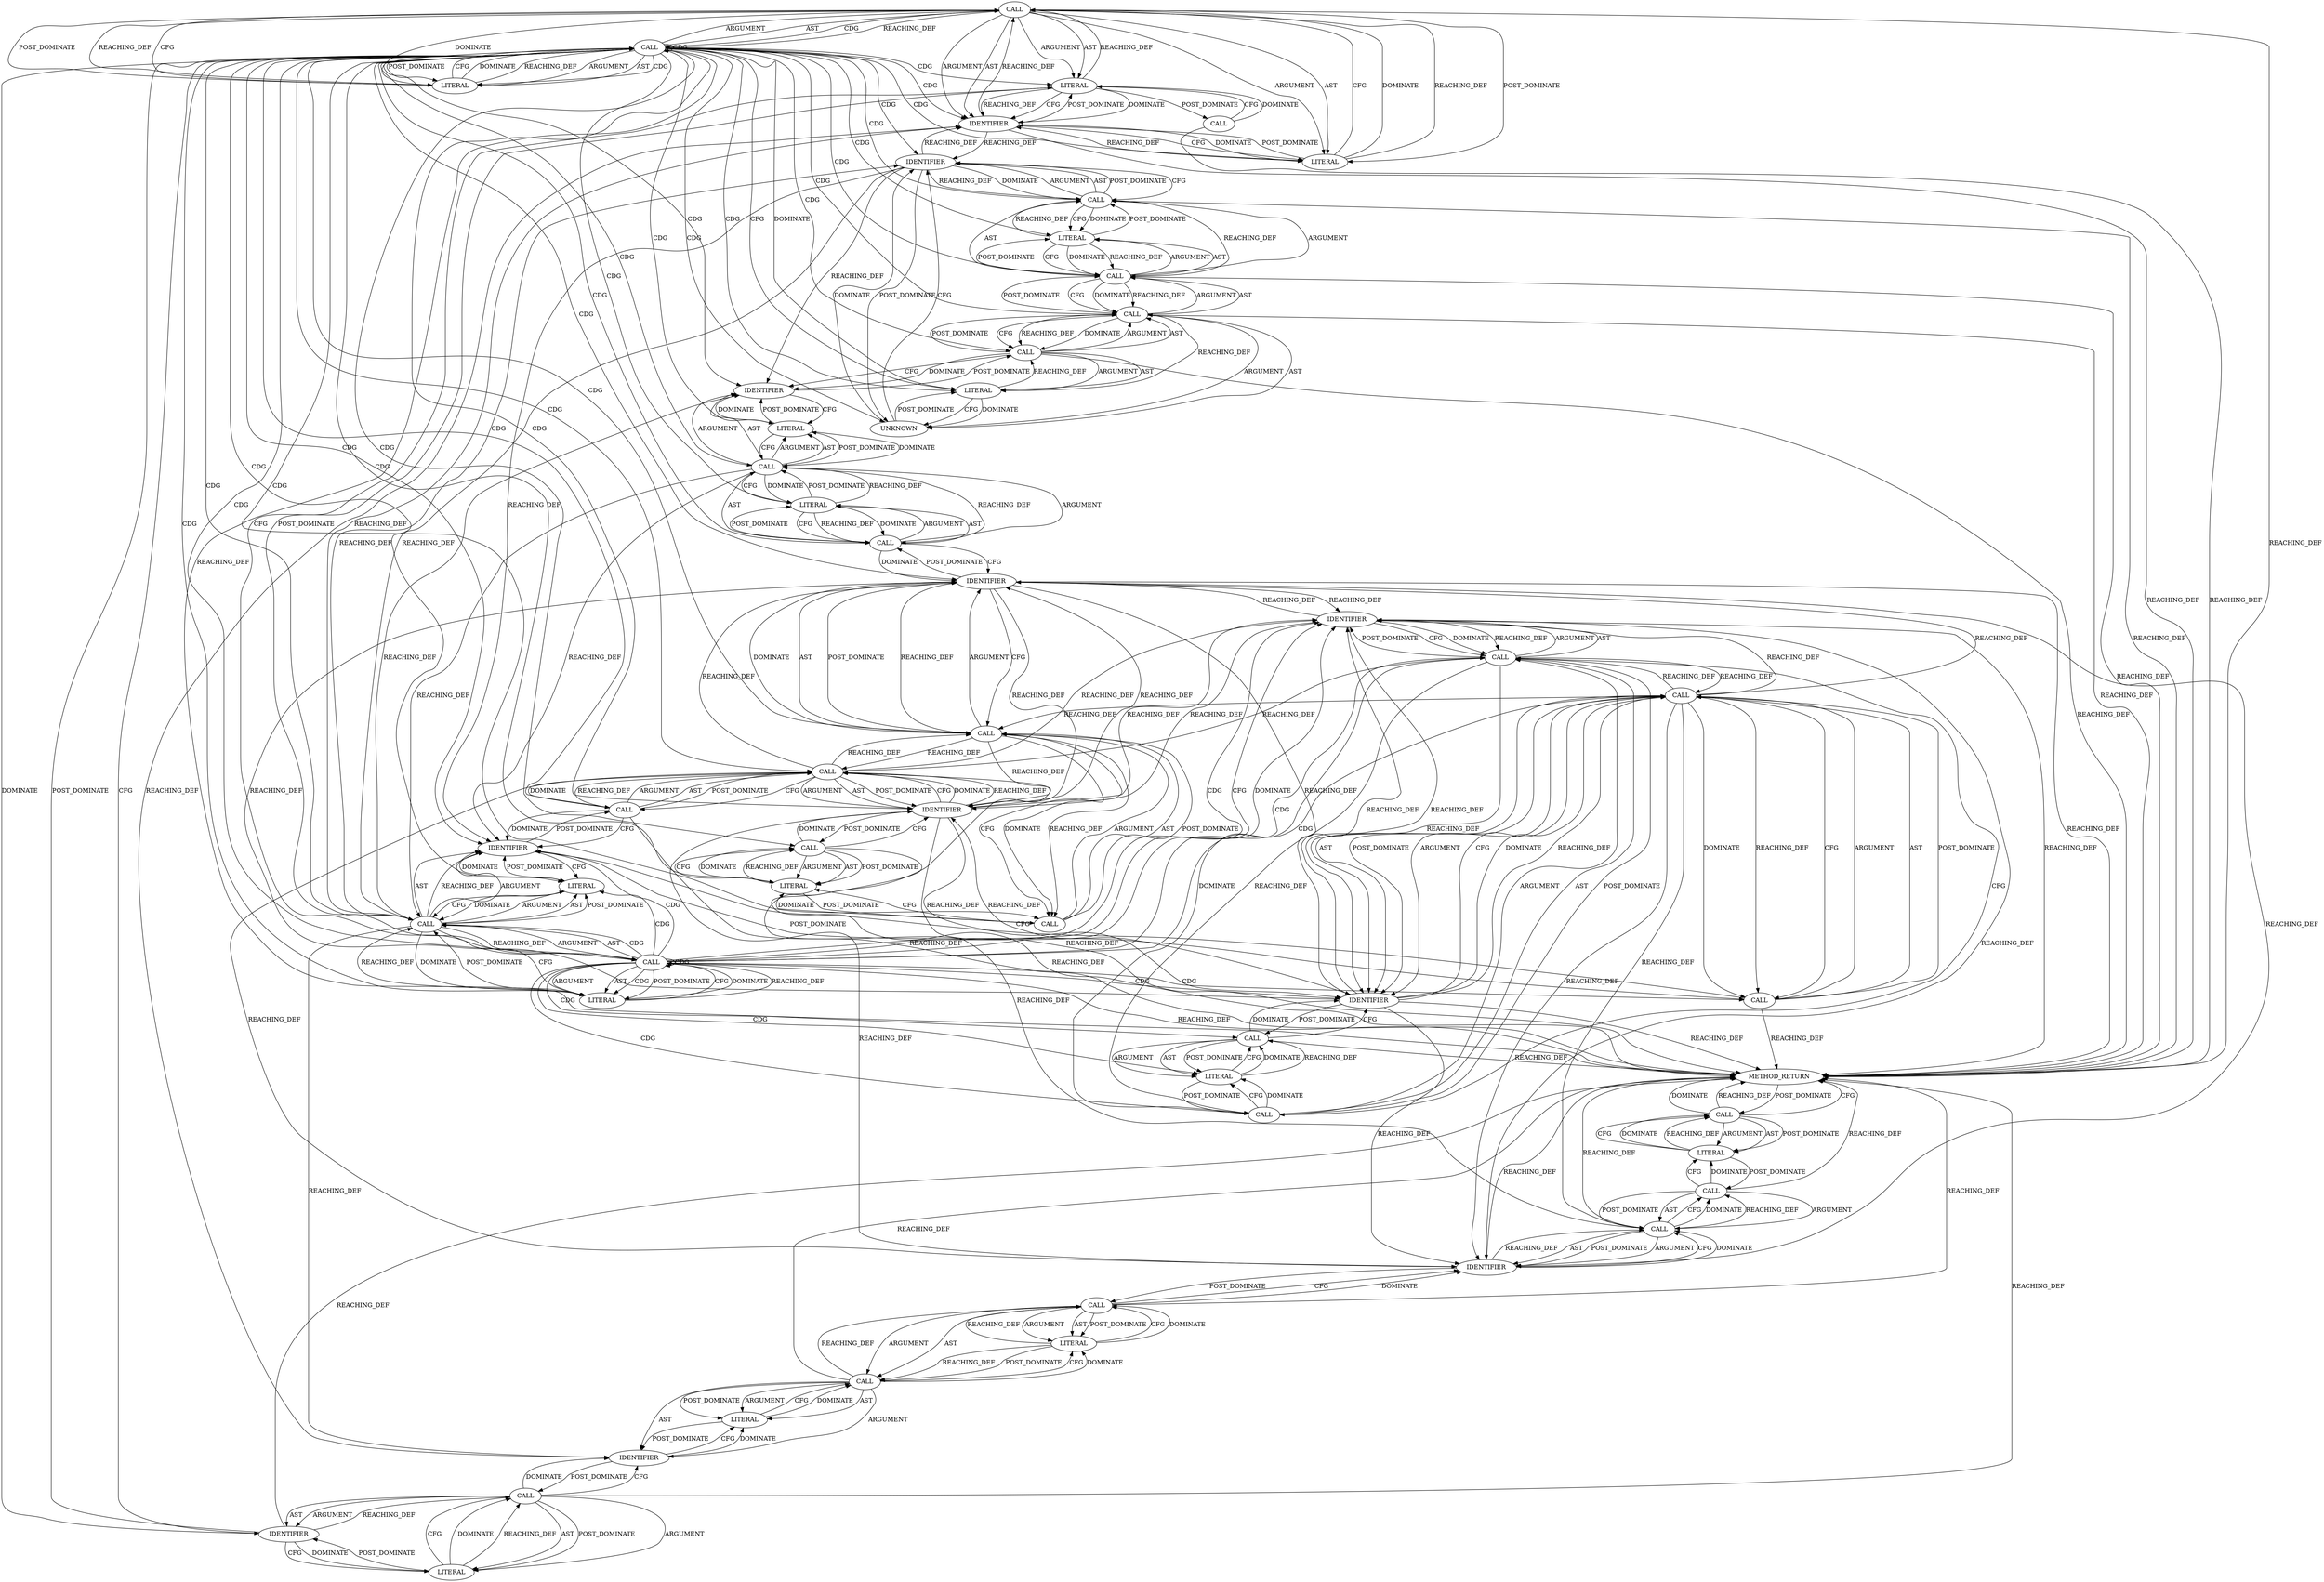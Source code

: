 digraph {
  30064771119[label=CALL ARGUMENT_INDEX="1" CODE="strncmp(" COLUMN_NUMBER="12" DISPATCH_TYPE="STATIC_DISPATCH" LINE_NUMBER="72" METHOD_FULL_NAME="strncmp" NAME="strncmp" ORDER="1" SIGNATURE="" TYPE_FULL_NAME="ANY"]
  68719476771[label=IDENTIFIER ARGUMENT_INDEX="1" CODE="work_mutex" COLUMN_NUMBER="35" LINE_NUMBER="81" NAME="work_mutex" ORDER="1" TYPE_FULL_NAME="pthread_mutex_t"]
  68719476775[label=IDENTIFIER ARGUMENT_INDEX="1" CODE="work_mutex" COLUMN_NUMBER="27" LINE_NUMBER="89" NAME="work_mutex" ORDER="1" TYPE_FULL_NAME="pthread_mutex_t"]
  30064771123[label=CALL ARGUMENT_INDEX="1" CODE="strlen(work_area)" COLUMN_NUMBER="51" DISPATCH_TYPE="STATIC_DISPATCH" LINE_NUMBER="74" METHOD_FULL_NAME="strlen" NAME="strlen" ORDER="1" SIGNATURE="" TYPE_FULL_NAME="ANY"]
  30064771116[label=CALL ARGUMENT_INDEX="-1" CODE="pthread_mutex_lock(&work_mutex)" COLUMN_NUMBER="5" DISPATCH_TYPE="STATIC_DISPATCH" LINE_NUMBER="71" METHOD_FULL_NAME="pthread_mutex_lock" NAME="pthread_mutex_lock" ORDER="2" SIGNATURE="" TYPE_FULL_NAME="ANY"]
  30064771129[label=CALL ARGUMENT_INDEX="-1" CODE="pthread_mutex_lock(&work_mutex)" COLUMN_NUMBER="9" DISPATCH_TYPE="STATIC_DISPATCH" LINE_NUMBER="78" METHOD_FULL_NAME="pthread_mutex_lock" NAME="pthread_mutex_lock" ORDER="5" SIGNATURE="" TYPE_FULL_NAME="ANY"]
  68719476773[label=IDENTIFIER ARGUMENT_INDEX="1" CODE="time_to_exit" COLUMN_NUMBER="5" LINE_NUMBER="87" NAME="time_to_exit" ORDER="1" TYPE_FULL_NAME="int"]
  68719476767[label=IDENTIFIER ARGUMENT_INDEX="1" CODE="work_area" COLUMN_NUMBER="9" LINE_NUMBER="75" NAME="work_area" ORDER="1"]
  30064771130[label=CALL ARGUMENT_INDEX="1" CODE="&work_mutex" COLUMN_NUMBER="28" DISPATCH_TYPE="STATIC_DISPATCH" LINE_NUMBER="78" METHOD_FULL_NAME="<operator>.addressOf" NAME="<operator>.addressOf" ORDER="1" SIGNATURE="" TYPE_FULL_NAME="ANY"]
  30064771135[label=CALL ARGUMENT_INDEX="-1" CODE="sleep(1)" COLUMN_NUMBER="13" DISPATCH_TYPE="STATIC_DISPATCH" LINE_NUMBER="82" METHOD_FULL_NAME="sleep" NAME="sleep" ORDER="2" SIGNATURE="" TYPE_FULL_NAME="ANY"]
  30064771134[label=CALL ARGUMENT_INDEX="1" CODE="&work_mutex" COLUMN_NUMBER="34" DISPATCH_TYPE="STATIC_DISPATCH" LINE_NUMBER="81" METHOD_FULL_NAME="<operator>.addressOf" NAME="<operator>.addressOf" ORDER="1" SIGNATURE="" TYPE_FULL_NAME="ANY"]
  30064771131[label=CALL ARGUMENT_INDEX="-1"]
  30064771136[label=CALL ARGUMENT_INDEX="-1" CODE="pthread_mutex_lock(&work_mutex)" COLUMN_NUMBER="13" DISPATCH_TYPE="STATIC_DISPATCH" LINE_NUMBER="83" METHOD_FULL_NAME="pthread_mutex_lock" NAME="pthread_mutex_lock" ORDER="3" SIGNATURE="" TYPE_FULL_NAME="ANY"]
  90194313237[label=LITERAL ARGUMENT_INDEX="2" CODE="1" COLUMN_NUMBER="71" LINE_NUMBER="74" ORDER="2" TYPE_FULL_NAME="int"]
  30064771122[label=CALL ARGUMENT_INDEX="2" CODE="strlen(work_area) - 1" COLUMN_NUMBER="51" DISPATCH_TYPE="STATIC_DISPATCH" LINE_NUMBER="74" METHOD_FULL_NAME="<operator>.subtraction" NAME="<operator>.subtraction" ORDER="2" SIGNATURE="" TYPE_FULL_NAME="ANY"]
  90194313241[label=LITERAL ARGUMENT_INDEX="2" CODE="0" COLUMN_NUMBER="26" LINE_NUMBER="79" ORDER="2" TYPE_FULL_NAME="int"]
  90194313236[label=LITERAL ARGUMENT_INDEX="1" CODE="" COLUMN_NUMBER="16" LINE_NUMBER="74" ORDER="1" TYPE_FULL_NAME="char*"]
  68719476772[label=IDENTIFIER ARGUMENT_INDEX="1" CODE="work_mutex" COLUMN_NUMBER="33" LINE_NUMBER="83" NAME="work_mutex" ORDER="1" TYPE_FULL_NAME="pthread_mutex_t"]
  30064771143[label=CALL ARGUMENT_INDEX="-1" CODE="pthread_exit(0)" COLUMN_NUMBER="5" DISPATCH_TYPE="STATIC_DISPATCH" LINE_NUMBER="90" METHOD_FULL_NAME="pthread_exit" NAME="pthread_exit" ORDER="7" SIGNATURE="" TYPE_FULL_NAME="ANY"]
  90194313242[label=LITERAL ARGUMENT_INDEX="2" CODE="'\0'" COLUMN_NUMBER="32" LINE_NUMBER="79" ORDER="2" TYPE_FULL_NAME="char"]
  30064771118[label=CALL ARGUMENT_INDEX="-1" CODE="strncmp(" COLUMN_NUMBER="12" DISPATCH_TYPE="STATIC_DISPATCH" LINE_NUMBER="72" METHOD_FULL_NAME="<operator>.notEquals" NAME="<operator>.notEquals" ORDER="1" SIGNATURE="" TYPE_FULL_NAME="ANY"]
  68719476770[label=IDENTIFIER ARGUMENT_INDEX="1" CODE="work_area" COLUMN_NUMBER="16" LINE_NUMBER="79" NAME="work_area" ORDER="1"]
  90194313247[label=LITERAL ARGUMENT_INDEX="1" CODE="0" COLUMN_NUMBER="18" LINE_NUMBER="90" ORDER="1" TYPE_FULL_NAME="int"]
  30064771124[label=CALL ARGUMENT_INDEX="-1"]
  30064771139[label=CALL ARGUMENT_INDEX="-1"]
  30064771127[label=CALL ARGUMENT_INDEX="1" CODE="&work_mutex" COLUMN_NUMBER="30" DISPATCH_TYPE="STATIC_DISPATCH" LINE_NUMBER="76" METHOD_FULL_NAME="<operator>.addressOf" NAME="<operator>.addressOf" ORDER="1" SIGNATURE="" TYPE_FULL_NAME="ANY"]
  90194313244[label=LITERAL ARGUMENT_INDEX="2" CODE="1" COLUMN_NUMBER="20" LINE_NUMBER="87" ORDER="2" TYPE_FULL_NAME="int"]
  30064771125[label=CALL ARGUMENT_INDEX="1"]
  68719476774[label=IDENTIFIER ARGUMENT_INDEX="1" CODE="work_area" COLUMN_NUMBER="5" LINE_NUMBER="88" NAME="work_area" ORDER="1"]
  30064771132[label=CALL ARGUMENT_INDEX="1"]
  30064771120[label=CALL ARGUMENT_INDEX="-1" CODE="printf(" COLUMN_NUMBER="9" DISPATCH_TYPE="STATIC_DISPATCH" LINE_NUMBER="74" METHOD_FULL_NAME="printf" NAME="printf" ORDER="1" SIGNATURE="" TYPE_FULL_NAME="ANY"]
  68719476768[label=IDENTIFIER ARGUMENT_INDEX="1" CODE="work_mutex" COLUMN_NUMBER="31" LINE_NUMBER="76" NAME="work_mutex" ORDER="1" TYPE_FULL_NAME="pthread_mutex_t"]
  30064771128[label=CALL ARGUMENT_INDEX="-1" CODE="sleep(1)" COLUMN_NUMBER="9" DISPATCH_TYPE="STATIC_DISPATCH" LINE_NUMBER="77" METHOD_FULL_NAME="sleep" NAME="sleep" ORDER="4" SIGNATURE="" TYPE_FULL_NAME="ANY"]
  30064771138[label=CALL ARGUMENT_INDEX="-1" CODE="time_to_exit = 1" COLUMN_NUMBER="5" DISPATCH_TYPE="STATIC_DISPATCH" LINE_NUMBER="87" METHOD_FULL_NAME="<operator>.assignment" NAME="<operator>.assignment" ORDER="4" SIGNATURE="" TYPE_FULL_NAME="ANY"]
  30064771142[label=CALL ARGUMENT_INDEX="1" CODE="&work_mutex" COLUMN_NUMBER="26" DISPATCH_TYPE="STATIC_DISPATCH" LINE_NUMBER="89" METHOD_FULL_NAME="<operator>.addressOf" NAME="<operator>.addressOf" ORDER="1" SIGNATURE="" TYPE_FULL_NAME="ANY"]
  90194313245[label=LITERAL ARGUMENT_INDEX="2" CODE="0" COLUMN_NUMBER="15" LINE_NUMBER="88" ORDER="2" TYPE_FULL_NAME="int"]
  68719476766[label=IDENTIFIER ARGUMENT_INDEX="1" CODE="work_area" COLUMN_NUMBER="58" LINE_NUMBER="74" NAME="work_area" ORDER="1"]
  68719476769[label=IDENTIFIER ARGUMENT_INDEX="1" CODE="work_mutex" COLUMN_NUMBER="29" LINE_NUMBER="78" NAME="work_mutex" ORDER="1" TYPE_FULL_NAME="pthread_mutex_t"]
  30064771133[label=CALL ARGUMENT_INDEX="-1" CODE="pthread_mutex_unlock(&work_mutex)" COLUMN_NUMBER="13" DISPATCH_TYPE="STATIC_DISPATCH" LINE_NUMBER="81" METHOD_FULL_NAME="pthread_mutex_unlock" NAME="pthread_mutex_unlock" ORDER="1" SIGNATURE="" TYPE_FULL_NAME="ANY"]
  68719476765[label=IDENTIFIER ARGUMENT_INDEX="2" CODE="work_area" COLUMN_NUMBER="27" LINE_NUMBER="72" NAME="work_area" ORDER="2"]
  90194313240[label=LITERAL ARGUMENT_INDEX="1" CODE="1" COLUMN_NUMBER="15" LINE_NUMBER="77" ORDER="1" TYPE_FULL_NAME="int"]
  30064771140[label=CALL ARGUMENT_INDEX="1"]
  90194313234[label=LITERAL ARGUMENT_INDEX="3" CODE="3" COLUMN_NUMBER="38" LINE_NUMBER="72" ORDER="3" TYPE_FULL_NAME="int"]
  90194313238[label=LITERAL ARGUMENT_INDEX="2" CODE="0" COLUMN_NUMBER="19" LINE_NUMBER="75" ORDER="2" TYPE_FULL_NAME="int"]
  90194313243[label=LITERAL ARGUMENT_INDEX="1" CODE="1" COLUMN_NUMBER="19" LINE_NUMBER="82" ORDER="1" TYPE_FULL_NAME="int"]
  30064771126[label=CALL ARGUMENT_INDEX="-1" CODE="pthread_mutex_unlock(&work_mutex)" COLUMN_NUMBER="9" DISPATCH_TYPE="STATIC_DISPATCH" LINE_NUMBER="76" METHOD_FULL_NAME="pthread_mutex_unlock" NAME="pthread_mutex_unlock" ORDER="3" SIGNATURE="" TYPE_FULL_NAME="ANY"]
  30064771141[label=CALL ARGUMENT_INDEX="-1" CODE="pthread_mutex_unlock(&work_mutex)" COLUMN_NUMBER="5" DISPATCH_TYPE="STATIC_DISPATCH" LINE_NUMBER="89" METHOD_FULL_NAME="pthread_mutex_unlock" NAME="pthread_mutex_unlock" ORDER="6" SIGNATURE="" TYPE_FULL_NAME="ANY"]
  90194313235[label=LITERAL ARGUMENT_INDEX="2" CODE="0" COLUMN_NUMBER="44" LINE_NUMBER="72" ORDER="2" TYPE_FULL_NAME="int"]
  30064771137[label=CALL ARGUMENT_INDEX="1" CODE="&work_mutex" COLUMN_NUMBER="32" DISPATCH_TYPE="STATIC_DISPATCH" LINE_NUMBER="83" METHOD_FULL_NAME="<operator>.addressOf" NAME="<operator>.addressOf" ORDER="1" SIGNATURE="" TYPE_FULL_NAME="ANY"]
  184683593728[label=UNKNOWN ARGUMENT_INDEX="1" CODE="int" COLUMN_NUMBER="46" CONTAINED_REF="<empty>" LINE_NUMBER="74" ORDER="1" PARSER_TYPE_NAME="CASTTypeId" TYPE_FULL_NAME="<empty>"]
  90194313246[label=LITERAL ARGUMENT_INDEX="2" CODE="'\0'" COLUMN_NUMBER="20" LINE_NUMBER="88" ORDER="2" TYPE_FULL_NAME="char"]
  90194313239[label=LITERAL ARGUMENT_INDEX="2" CODE="'\0'" COLUMN_NUMBER="24" LINE_NUMBER="75" ORDER="2" TYPE_FULL_NAME="char"]
  30064771121[label=CALL ARGUMENT_INDEX="2" CODE="(int)(strlen(work_area) - 1)" COLUMN_NUMBER="45" DISPATCH_TYPE="STATIC_DISPATCH" LINE_NUMBER="74" METHOD_FULL_NAME="<operator>.cast" NAME="<operator>.cast" ORDER="2" SIGNATURE="" TYPE_FULL_NAME="ANY"]
  128849018881[label=METHOD_RETURN CODE="RET" COLUMN_NUMBER="1" EVALUATION_STRATEGY="BY_VALUE" LINE_NUMBER="68" ORDER="3" TYPE_FULL_NAME="void*"]
  90194313233[label=LITERAL ARGUMENT_INDEX="1" CODE="" COLUMN_NUMBER="20" LINE_NUMBER="72" ORDER="1" TYPE_FULL_NAME="char*"]
  30064771116 -> 90194313233 [label=CFG]
  30064771116 -> 90194313233 [label=DOMINATE]
  30064771116 -> 128849018881 [label=REACHING_DEF]
  30064771118 -> 30064771119 [label=ARGUMENT]
  30064771118 -> 90194313235 [label=ARGUMENT]
  30064771118 -> 30064771119 [label=AST]
  30064771118 -> 90194313235 [label=AST]
  30064771118 -> 90194313242 [label=CDG]
  30064771118 -> 90194313241 [label=CDG]
  30064771118 -> 30064771132 [label=CDG]
  30064771118 -> 30064771131 [label=CDG]
  30064771118 -> 90194313234 [label=CDG]
  30064771118 -> 90194313233 [label=CDG]
  30064771118 -> 90194313236 [label=CDG]
  30064771118 -> 90194313235 [label=CDG]
  30064771118 -> 90194313238 [label=CDG]
  30064771118 -> 90194313237 [label=CDG]
  30064771118 -> 90194313240 [label=CDG]
  30064771118 -> 90194313239 [label=CDG]
  30064771118 -> 30064771118 [label=CDG]
  30064771118 -> 30064771120 [label=CDG]
  30064771118 -> 30064771119 [label=CDG]
  30064771118 -> 30064771122 [label=CDG]
  30064771118 -> 30064771121 [label=CDG]
  30064771118 -> 68719476765 [label=CDG]
  30064771118 -> 30064771124 [label=CDG]
  30064771118 -> 30064771123 [label=CDG]
  30064771118 -> 68719476767 [label=CDG]
  30064771118 -> 30064771126 [label=CDG]
  30064771118 -> 68719476766 [label=CDG]
  30064771118 -> 30064771125 [label=CDG]
  30064771118 -> 68719476769 [label=CDG]
  30064771118 -> 30064771128 [label=CDG]
  30064771118 -> 68719476768 [label=CDG]
  30064771118 -> 30064771127 [label=CDG]
  30064771118 -> 30064771130 [label=CDG]
  30064771118 -> 68719476770 [label=CDG]
  30064771118 -> 30064771129 [label=CDG]
  30064771118 -> 184683593728 [label=CDG]
  30064771118 -> 90194313236 [label=CFG]
  30064771118 -> 68719476773 [label=CFG]
  30064771118 -> 90194313236 [label=DOMINATE]
  30064771118 -> 68719476773 [label=DOMINATE]
  30064771118 -> 90194313235 [label=POST_DOMINATE]
  30064771118 -> 128849018881 [label=REACHING_DEF]
  30064771119 -> 90194313233 [label=ARGUMENT]
  30064771119 -> 68719476765 [label=ARGUMENT]
  30064771119 -> 90194313234 [label=ARGUMENT]
  30064771119 -> 90194313233 [label=AST]
  30064771119 -> 68719476765 [label=AST]
  30064771119 -> 90194313234 [label=AST]
  30064771119 -> 90194313235 [label=CFG]
  30064771119 -> 90194313235 [label=DOMINATE]
  30064771119 -> 90194313234 [label=POST_DOMINATE]
  30064771119 -> 30064771118 [label=REACHING_DEF]
  30064771119 -> 128849018881 [label=REACHING_DEF]
  30064771120 -> 90194313236 [label=ARGUMENT]
  30064771120 -> 30064771121 [label=ARGUMENT]
  30064771120 -> 90194313236 [label=AST]
  30064771120 -> 30064771121 [label=AST]
  30064771120 -> 68719476767 [label=CFG]
  30064771120 -> 68719476767 [label=DOMINATE]
  30064771120 -> 30064771121 [label=POST_DOMINATE]
  30064771120 -> 128849018881 [label=REACHING_DEF]
  30064771121 -> 184683593728 [label=ARGUMENT]
  30064771121 -> 30064771122 [label=ARGUMENT]
  30064771121 -> 184683593728 [label=AST]
  30064771121 -> 30064771122 [label=AST]
  30064771121 -> 30064771120 [label=CFG]
  30064771121 -> 30064771120 [label=DOMINATE]
  30064771121 -> 30064771122 [label=POST_DOMINATE]
  30064771121 -> 30064771120 [label=REACHING_DEF]
  30064771121 -> 128849018881 [label=REACHING_DEF]
  30064771122 -> 30064771123 [label=ARGUMENT]
  30064771122 -> 90194313237 [label=ARGUMENT]
  30064771122 -> 30064771123 [label=AST]
  30064771122 -> 90194313237 [label=AST]
  30064771122 -> 30064771121 [label=CFG]
  30064771122 -> 30064771121 [label=DOMINATE]
  30064771122 -> 90194313237 [label=POST_DOMINATE]
  30064771122 -> 30064771121 [label=REACHING_DEF]
  30064771122 -> 128849018881 [label=REACHING_DEF]
  30064771123 -> 68719476766 [label=ARGUMENT]
  30064771123 -> 68719476766 [label=AST]
  30064771123 -> 90194313237 [label=CFG]
  30064771123 -> 90194313237 [label=DOMINATE]
  30064771123 -> 68719476766 [label=POST_DOMINATE]
  30064771123 -> 30064771122 [label=REACHING_DEF]
  30064771123 -> 128849018881 [label=REACHING_DEF]
  30064771124 -> 30064771125 [label=ARGUMENT]
  30064771124 -> 90194313239 [label=ARGUMENT]
  30064771124 -> 30064771125 [label=AST]
  30064771124 -> 90194313239 [label=AST]
  30064771124 -> 68719476768 [label=CFG]
  30064771124 -> 68719476768 [label=DOMINATE]
  30064771124 -> 90194313239 [label=POST_DOMINATE]
  30064771125 -> 68719476767 [label=ARGUMENT]
  30064771125 -> 90194313238 [label=ARGUMENT]
  30064771125 -> 68719476767 [label=AST]
  30064771125 -> 90194313238 [label=AST]
  30064771125 -> 90194313239 [label=CFG]
  30064771125 -> 90194313239 [label=DOMINATE]
  30064771125 -> 90194313238 [label=POST_DOMINATE]
  30064771125 -> 30064771132 [label=REACHING_DEF]
  30064771125 -> 68719476770 [label=REACHING_DEF]
  30064771125 -> 30064771124 [label=REACHING_DEF]
  30064771126 -> 30064771127 [label=ARGUMENT]
  30064771126 -> 30064771127 [label=AST]
  30064771126 -> 90194313240 [label=CFG]
  30064771126 -> 90194313240 [label=DOMINATE]
  30064771126 -> 30064771127 [label=POST_DOMINATE]
  30064771127 -> 68719476768 [label=ARGUMENT]
  30064771127 -> 68719476768 [label=AST]
  30064771127 -> 30064771126 [label=CFG]
  30064771127 -> 30064771126 [label=DOMINATE]
  30064771127 -> 68719476768 [label=POST_DOMINATE]
  30064771127 -> 30064771126 [label=REACHING_DEF]
  30064771127 -> 68719476769 [label=REACHING_DEF]
  30064771127 -> 30064771130 [label=REACHING_DEF]
  30064771128 -> 90194313240 [label=ARGUMENT]
  30064771128 -> 90194313240 [label=AST]
  30064771128 -> 68719476769 [label=CFG]
  30064771128 -> 68719476769 [label=DOMINATE]
  30064771128 -> 90194313240 [label=POST_DOMINATE]
  30064771128 -> 128849018881 [label=REACHING_DEF]
  30064771129 -> 30064771130 [label=ARGUMENT]
  30064771129 -> 30064771130 [label=AST]
  30064771129 -> 68719476770 [label=CFG]
  30064771129 -> 68719476770 [label=DOMINATE]
  30064771129 -> 30064771130 [label=POST_DOMINATE]
  30064771129 -> 128849018881 [label=REACHING_DEF]
  30064771130 -> 68719476769 [label=ARGUMENT]
  30064771130 -> 68719476769 [label=AST]
  30064771130 -> 30064771129 [label=CFG]
  30064771130 -> 30064771129 [label=DOMINATE]
  30064771130 -> 68719476769 [label=POST_DOMINATE]
  30064771130 -> 30064771142 [label=REACHING_DEF]
  30064771130 -> 30064771127 [label=REACHING_DEF]
  30064771130 -> 68719476768 [label=REACHING_DEF]
  30064771130 -> 30064771134 [label=REACHING_DEF]
  30064771130 -> 68719476771 [label=REACHING_DEF]
  30064771130 -> 30064771129 [label=REACHING_DEF]
  30064771130 -> 68719476775 [label=REACHING_DEF]
  30064771131 -> 30064771132 [label=ARGUMENT]
  30064771131 -> 90194313242 [label=ARGUMENT]
  30064771131 -> 30064771132 [label=AST]
  30064771131 -> 90194313242 [label=AST]
  30064771131 -> 90194313242 [label=CDG]
  30064771131 -> 90194313241 [label=CDG]
  30064771131 -> 90194313243 [label=CDG]
  30064771131 -> 30064771132 [label=CDG]
  30064771131 -> 68719476772 [label=CDG]
  30064771131 -> 30064771131 [label=CDG]
  30064771131 -> 30064771134 [label=CDG]
  30064771131 -> 30064771133 [label=CDG]
  30064771131 -> 30064771136 [label=CDG]
  30064771131 -> 30064771135 [label=CDG]
  30064771131 -> 30064771137 [label=CDG]
  30064771131 -> 68719476771 [label=CDG]
  30064771131 -> 68719476770 [label=CDG]
  30064771131 -> 90194313233 [label=CFG]
  30064771131 -> 68719476771 [label=CFG]
  30064771131 -> 68719476771 [label=DOMINATE]
  30064771131 -> 90194313242 [label=POST_DOMINATE]
  30064771131 -> 128849018881 [label=REACHING_DEF]
  30064771132 -> 68719476770 [label=ARGUMENT]
  30064771132 -> 90194313241 [label=ARGUMENT]
  30064771132 -> 68719476770 [label=AST]
  30064771132 -> 90194313241 [label=AST]
  30064771132 -> 90194313242 [label=CFG]
  30064771132 -> 90194313242 [label=DOMINATE]
  30064771132 -> 90194313241 [label=POST_DOMINATE]
  30064771132 -> 68719476766 [label=REACHING_DEF]
  30064771132 -> 30064771131 [label=REACHING_DEF]
  30064771132 -> 68719476770 [label=REACHING_DEF]
  30064771132 -> 68719476774 [label=REACHING_DEF]
  30064771132 -> 68719476767 [label=REACHING_DEF]
  30064771132 -> 68719476765 [label=REACHING_DEF]
  30064771133 -> 30064771134 [label=ARGUMENT]
  30064771133 -> 30064771134 [label=AST]
  30064771133 -> 90194313243 [label=CFG]
  30064771133 -> 90194313243 [label=DOMINATE]
  30064771133 -> 30064771134 [label=POST_DOMINATE]
  30064771134 -> 68719476771 [label=ARGUMENT]
  30064771134 -> 68719476771 [label=AST]
  30064771134 -> 30064771133 [label=CFG]
  30064771134 -> 30064771133 [label=DOMINATE]
  30064771134 -> 68719476771 [label=POST_DOMINATE]
  30064771134 -> 30064771137 [label=REACHING_DEF]
  30064771134 -> 30064771133 [label=REACHING_DEF]
  30064771134 -> 68719476772 [label=REACHING_DEF]
  30064771135 -> 90194313243 [label=ARGUMENT]
  30064771135 -> 90194313243 [label=AST]
  30064771135 -> 68719476772 [label=CFG]
  30064771135 -> 68719476772 [label=DOMINATE]
  30064771135 -> 90194313243 [label=POST_DOMINATE]
  30064771135 -> 128849018881 [label=REACHING_DEF]
  30064771136 -> 30064771137 [label=ARGUMENT]
  30064771136 -> 30064771137 [label=AST]
  30064771136 -> 68719476770 [label=CFG]
  30064771136 -> 30064771137 [label=POST_DOMINATE]
  30064771136 -> 128849018881 [label=REACHING_DEF]
  30064771137 -> 68719476772 [label=ARGUMENT]
  30064771137 -> 68719476772 [label=AST]
  30064771137 -> 30064771136 [label=CFG]
  30064771137 -> 30064771136 [label=DOMINATE]
  30064771137 -> 68719476772 [label=POST_DOMINATE]
  30064771137 -> 30064771142 [label=REACHING_DEF]
  30064771137 -> 30064771127 [label=REACHING_DEF]
  30064771137 -> 30064771136 [label=REACHING_DEF]
  30064771137 -> 68719476768 [label=REACHING_DEF]
  30064771137 -> 30064771134 [label=REACHING_DEF]
  30064771137 -> 68719476771 [label=REACHING_DEF]
  30064771137 -> 68719476775 [label=REACHING_DEF]
  30064771138 -> 68719476773 [label=ARGUMENT]
  30064771138 -> 90194313244 [label=ARGUMENT]
  30064771138 -> 68719476773 [label=AST]
  30064771138 -> 90194313244 [label=AST]
  30064771138 -> 68719476774 [label=CFG]
  30064771138 -> 68719476774 [label=DOMINATE]
  30064771138 -> 90194313244 [label=POST_DOMINATE]
  30064771138 -> 128849018881 [label=REACHING_DEF]
  30064771139 -> 30064771140 [label=ARGUMENT]
  30064771139 -> 90194313246 [label=ARGUMENT]
  30064771139 -> 30064771140 [label=AST]
  30064771139 -> 90194313246 [label=AST]
  30064771139 -> 68719476775 [label=CFG]
  30064771139 -> 68719476775 [label=DOMINATE]
  30064771139 -> 90194313246 [label=POST_DOMINATE]
  30064771139 -> 128849018881 [label=REACHING_DEF]
  30064771140 -> 68719476774 [label=ARGUMENT]
  30064771140 -> 90194313245 [label=ARGUMENT]
  30064771140 -> 68719476774 [label=AST]
  30064771140 -> 90194313245 [label=AST]
  30064771140 -> 90194313246 [label=CFG]
  30064771140 -> 90194313246 [label=DOMINATE]
  30064771140 -> 90194313245 [label=POST_DOMINATE]
  30064771140 -> 30064771139 [label=REACHING_DEF]
  30064771140 -> 128849018881 [label=REACHING_DEF]
  30064771141 -> 30064771142 [label=ARGUMENT]
  30064771141 -> 30064771142 [label=AST]
  30064771141 -> 90194313247 [label=CFG]
  30064771141 -> 90194313247 [label=DOMINATE]
  30064771141 -> 30064771142 [label=POST_DOMINATE]
  30064771141 -> 128849018881 [label=REACHING_DEF]
  30064771142 -> 68719476775 [label=ARGUMENT]
  30064771142 -> 68719476775 [label=AST]
  30064771142 -> 30064771141 [label=CFG]
  30064771142 -> 30064771141 [label=DOMINATE]
  30064771142 -> 68719476775 [label=POST_DOMINATE]
  30064771142 -> 30064771141 [label=REACHING_DEF]
  30064771142 -> 128849018881 [label=REACHING_DEF]
  30064771143 -> 90194313247 [label=ARGUMENT]
  30064771143 -> 90194313247 [label=AST]
  30064771143 -> 128849018881 [label=CFG]
  30064771143 -> 128849018881 [label=DOMINATE]
  30064771143 -> 90194313247 [label=POST_DOMINATE]
  30064771143 -> 128849018881 [label=REACHING_DEF]
  68719476765 -> 90194313234 [label=CFG]
  68719476765 -> 90194313234 [label=DOMINATE]
  68719476765 -> 90194313233 [label=POST_DOMINATE]
  68719476765 -> 68719476766 [label=REACHING_DEF]
  68719476765 -> 68719476774 [label=REACHING_DEF]
  68719476765 -> 30064771119 [label=REACHING_DEF]
  68719476765 -> 128849018881 [label=REACHING_DEF]
  68719476766 -> 30064771123 [label=CFG]
  68719476766 -> 30064771123 [label=DOMINATE]
  68719476766 -> 184683593728 [label=POST_DOMINATE]
  68719476766 -> 30064771123 [label=REACHING_DEF]
  68719476766 -> 30064771132 [label=REACHING_DEF]
  68719476766 -> 68719476770 [label=REACHING_DEF]
  68719476766 -> 68719476767 [label=REACHING_DEF]
  68719476766 -> 68719476765 [label=REACHING_DEF]
  68719476767 -> 90194313238 [label=CFG]
  68719476767 -> 90194313238 [label=DOMINATE]
  68719476767 -> 30064771120 [label=POST_DOMINATE]
  68719476768 -> 30064771127 [label=CFG]
  68719476768 -> 30064771127 [label=DOMINATE]
  68719476768 -> 30064771124 [label=POST_DOMINATE]
  68719476768 -> 30064771127 [label=REACHING_DEF]
  68719476768 -> 68719476771 [label=REACHING_DEF]
  68719476768 -> 68719476772 [label=REACHING_DEF]
  68719476768 -> 68719476769 [label=REACHING_DEF]
  68719476768 -> 68719476775 [label=REACHING_DEF]
  68719476768 -> 128849018881 [label=REACHING_DEF]
  68719476769 -> 30064771130 [label=CFG]
  68719476769 -> 30064771130 [label=DOMINATE]
  68719476769 -> 30064771128 [label=POST_DOMINATE]
  68719476769 -> 68719476768 [label=REACHING_DEF]
  68719476769 -> 68719476771 [label=REACHING_DEF]
  68719476769 -> 68719476772 [label=REACHING_DEF]
  68719476769 -> 30064771130 [label=REACHING_DEF]
  68719476769 -> 68719476775 [label=REACHING_DEF]
  68719476769 -> 128849018881 [label=REACHING_DEF]
  68719476770 -> 90194313241 [label=CFG]
  68719476770 -> 90194313241 [label=DOMINATE]
  68719476770 -> 30064771136 [label=POST_DOMINATE]
  68719476770 -> 30064771129 [label=POST_DOMINATE]
  68719476771 -> 30064771134 [label=CFG]
  68719476771 -> 30064771134 [label=DOMINATE]
  68719476771 -> 68719476768 [label=REACHING_DEF]
  68719476771 -> 30064771134 [label=REACHING_DEF]
  68719476771 -> 68719476772 [label=REACHING_DEF]
  68719476771 -> 68719476769 [label=REACHING_DEF]
  68719476771 -> 68719476775 [label=REACHING_DEF]
  68719476771 -> 128849018881 [label=REACHING_DEF]
  68719476772 -> 30064771137 [label=CFG]
  68719476772 -> 30064771137 [label=DOMINATE]
  68719476772 -> 30064771135 [label=POST_DOMINATE]
  68719476772 -> 68719476768 [label=REACHING_DEF]
  68719476772 -> 68719476771 [label=REACHING_DEF]
  68719476772 -> 30064771137 [label=REACHING_DEF]
  68719476772 -> 68719476769 [label=REACHING_DEF]
  68719476772 -> 68719476775 [label=REACHING_DEF]
  68719476772 -> 128849018881 [label=REACHING_DEF]
  68719476773 -> 90194313244 [label=CFG]
  68719476773 -> 90194313244 [label=DOMINATE]
  68719476773 -> 30064771118 [label=POST_DOMINATE]
  68719476773 -> 30064771138 [label=REACHING_DEF]
  68719476773 -> 128849018881 [label=REACHING_DEF]
  68719476774 -> 90194313245 [label=CFG]
  68719476774 -> 90194313245 [label=DOMINATE]
  68719476774 -> 30064771138 [label=POST_DOMINATE]
  68719476775 -> 30064771142 [label=CFG]
  68719476775 -> 30064771142 [label=DOMINATE]
  68719476775 -> 30064771139 [label=POST_DOMINATE]
  68719476775 -> 30064771142 [label=REACHING_DEF]
  68719476775 -> 128849018881 [label=REACHING_DEF]
  90194313233 -> 68719476765 [label=CFG]
  90194313233 -> 68719476765 [label=DOMINATE]
  90194313233 -> 30064771131 [label=POST_DOMINATE]
  90194313233 -> 30064771116 [label=POST_DOMINATE]
  90194313233 -> 68719476765 [label=REACHING_DEF]
  90194313233 -> 30064771119 [label=REACHING_DEF]
  90194313234 -> 30064771119 [label=CFG]
  90194313234 -> 30064771119 [label=DOMINATE]
  90194313234 -> 68719476765 [label=POST_DOMINATE]
  90194313234 -> 68719476765 [label=REACHING_DEF]
  90194313234 -> 30064771119 [label=REACHING_DEF]
  90194313235 -> 30064771118 [label=CFG]
  90194313235 -> 30064771118 [label=DOMINATE]
  90194313235 -> 30064771119 [label=POST_DOMINATE]
  90194313235 -> 30064771119 [label=REACHING_DEF]
  90194313235 -> 30064771118 [label=REACHING_DEF]
  90194313236 -> 184683593728 [label=CFG]
  90194313236 -> 184683593728 [label=DOMINATE]
  90194313236 -> 30064771121 [label=REACHING_DEF]
  90194313236 -> 30064771120 [label=REACHING_DEF]
  90194313237 -> 30064771122 [label=CFG]
  90194313237 -> 30064771122 [label=DOMINATE]
  90194313237 -> 30064771123 [label=POST_DOMINATE]
  90194313237 -> 30064771123 [label=REACHING_DEF]
  90194313237 -> 30064771122 [label=REACHING_DEF]
  90194313238 -> 30064771125 [label=CFG]
  90194313238 -> 30064771125 [label=DOMINATE]
  90194313238 -> 68719476767 [label=POST_DOMINATE]
  90194313239 -> 30064771124 [label=CFG]
  90194313239 -> 30064771124 [label=DOMINATE]
  90194313239 -> 30064771125 [label=POST_DOMINATE]
  90194313239 -> 30064771125 [label=REACHING_DEF]
  90194313239 -> 30064771124 [label=REACHING_DEF]
  90194313240 -> 30064771128 [label=CFG]
  90194313240 -> 30064771128 [label=DOMINATE]
  90194313240 -> 30064771126 [label=POST_DOMINATE]
  90194313240 -> 30064771128 [label=REACHING_DEF]
  90194313241 -> 30064771132 [label=CFG]
  90194313241 -> 30064771132 [label=DOMINATE]
  90194313241 -> 68719476770 [label=POST_DOMINATE]
  90194313242 -> 30064771131 [label=CFG]
  90194313242 -> 30064771131 [label=DOMINATE]
  90194313242 -> 30064771132 [label=POST_DOMINATE]
  90194313242 -> 30064771132 [label=REACHING_DEF]
  90194313242 -> 30064771131 [label=REACHING_DEF]
  90194313243 -> 30064771135 [label=CFG]
  90194313243 -> 30064771135 [label=DOMINATE]
  90194313243 -> 30064771133 [label=POST_DOMINATE]
  90194313243 -> 30064771135 [label=REACHING_DEF]
  90194313244 -> 30064771138 [label=CFG]
  90194313244 -> 30064771138 [label=DOMINATE]
  90194313244 -> 68719476773 [label=POST_DOMINATE]
  90194313244 -> 30064771138 [label=REACHING_DEF]
  90194313245 -> 30064771140 [label=CFG]
  90194313245 -> 30064771140 [label=DOMINATE]
  90194313245 -> 68719476774 [label=POST_DOMINATE]
  90194313246 -> 30064771139 [label=CFG]
  90194313246 -> 30064771139 [label=DOMINATE]
  90194313246 -> 30064771140 [label=POST_DOMINATE]
  90194313246 -> 30064771140 [label=REACHING_DEF]
  90194313246 -> 30064771139 [label=REACHING_DEF]
  90194313247 -> 30064771143 [label=CFG]
  90194313247 -> 30064771143 [label=DOMINATE]
  90194313247 -> 30064771141 [label=POST_DOMINATE]
  90194313247 -> 30064771143 [label=REACHING_DEF]
  128849018881 -> 30064771143 [label=POST_DOMINATE]
  184683593728 -> 68719476766 [label=CFG]
  184683593728 -> 68719476766 [label=DOMINATE]
  184683593728 -> 90194313236 [label=POST_DOMINATE]
}